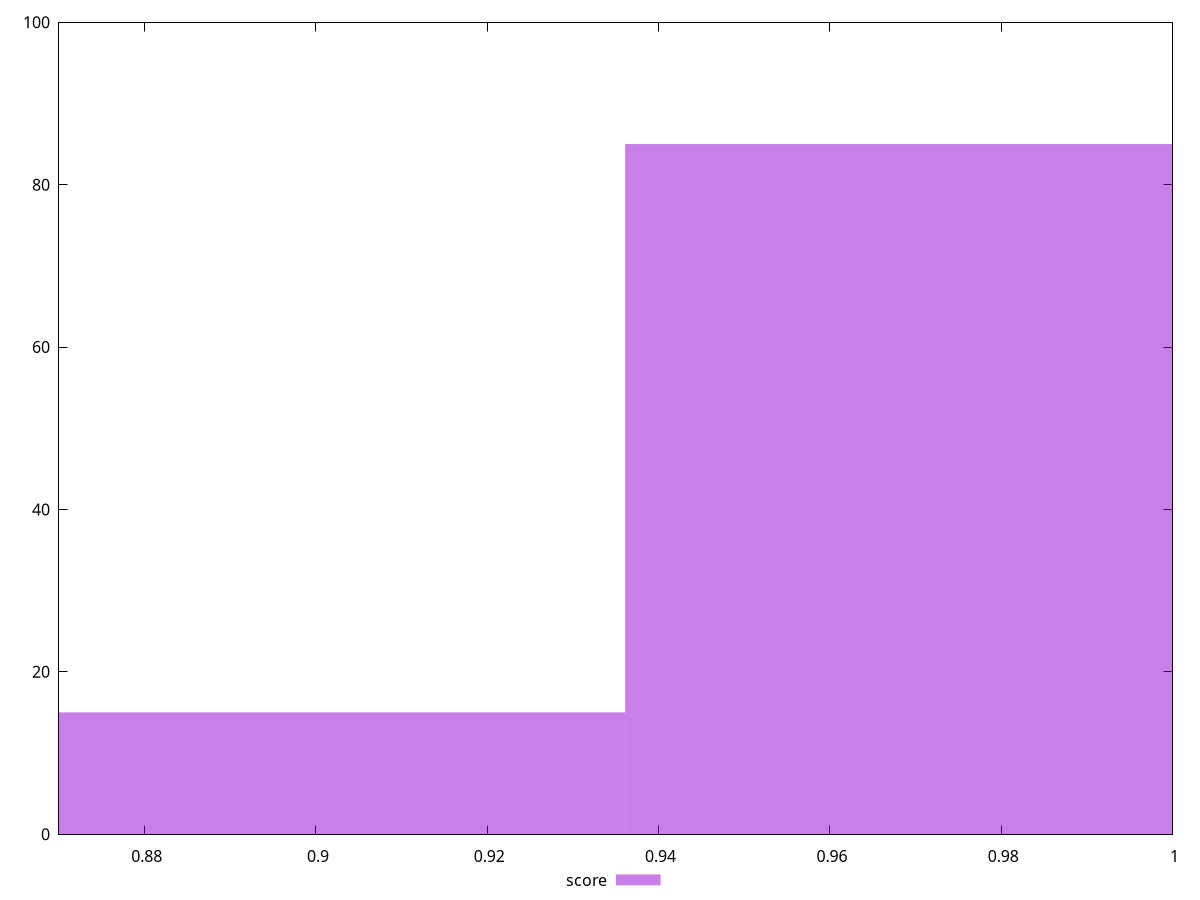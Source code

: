 reset

$score <<EOF
0.9853653875617258 85
0.8868288488055531 15
EOF

set key outside below
set boxwidth 0.09853653875617258
set xrange [0.87:1]
set yrange [0:100]
set trange [0:100]
set style fill transparent solid 0.5 noborder
set terminal svg size 640, 490 enhanced background rgb 'white'
set output "report_00018_2021-02-10T15-25-16.877Z/unminified-javascript/samples/pages+cached+noadtech/score/histogram.svg"

plot $score title "score" with boxes

reset
